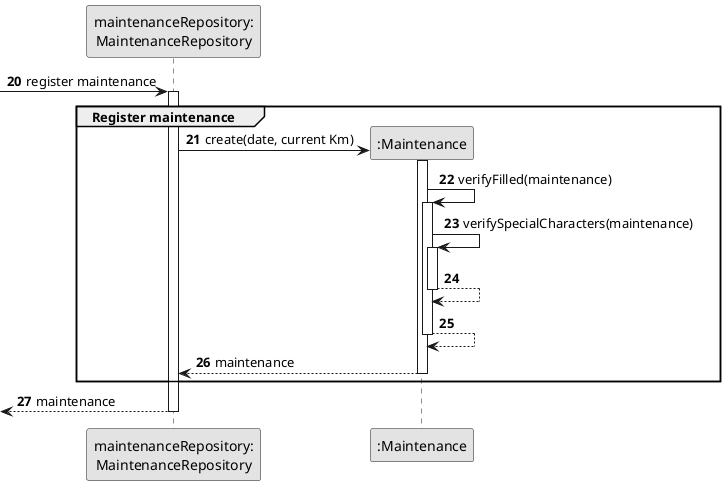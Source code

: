 @startuml
@startuml
skinparam monochrome true
skinparam packageStyle rectangle
skinparam shadowing false

autonumber 20

participant "maintenanceRepository:\nMaintenanceRepository" as MaintenanceRepository
participant ":Maintenance" as Maintenance


-> MaintenanceRepository : register maintenance
               group Register maintenance
            activate MaintenanceRepository

            MaintenanceRepository -> Maintenance** : create(date, current Km)
            activate Maintenance

                            Maintenance -> Maintenance : verifyFilled(maintenance)
                            activate Maintenance
                            Maintenance -> Maintenance : verifySpecialCharacters(maintenance)
                            activate Maintenance
                            Maintenance --> Maintenance
                            deactivate Maintenance
                            Maintenance --> Maintenance
                            deactivate Maintenance
                Maintenance --> MaintenanceRepository : maintenance
               deactivate Maintenance

               end
                <-- MaintenanceRepository : maintenance
deactivate MaintenanceRepository

@enduml